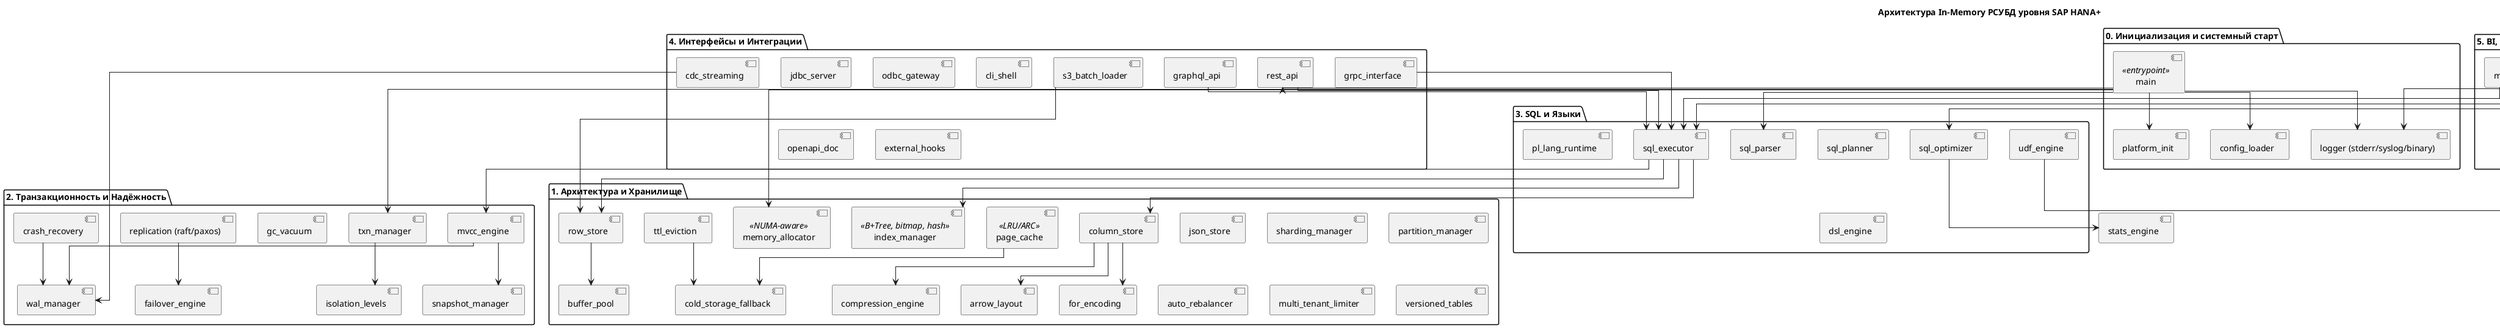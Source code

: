 @startuml
title Архитектура In-Memory РСУБД уровня SAP HANA+

' Настройка отображения
skinparam rectangle {
  StereotypeFontColor black
  StereotypeFontSize 11
}
skinparam shadowing false
skinparam linetype ortho
hide empty members

' Пакеты по блокам
package "0. Инициализация и системный старт" {
  [main] <<entrypoint>>
  [config_loader]
  [logger (stderr/syslog/binary)]
  [platform_init]
}

package "1. Архитектура и Хранилище" {
  [memory_allocator] <<NUMA-aware>>
  [page_cache] <<LRU/ARC>>
  [column_store]
  [row_store]
  [json_store]
  [sharding_manager]
  [partition_manager]
  [auto_rebalancer]
  [compression_engine]
  [index_manager] <<B+Tree, bitmap, hash>>
  [ttl_eviction]
  [cold_storage_fallback]
  [buffer_pool]
  [arrow_layout]
  [for_encoding]
  [multi_tenant_limiter]
  [versioned_tables]
}

package "2. Транзакционность и Надёжность" {
  [mvcc_engine]
  [snapshot_manager]
  [wal_manager]
  [txn_manager]
  [gc_vacuum]
  [isolation_levels]
  [failover_engine]
  [replication (raft/paxos)]
  [crash_recovery]
}

package "3. SQL и Языки" {
  [sql_parser]
  [sql_planner]
  [sql_optimizer]
  [sql_executor]
  [udf_engine]
  [pl_lang_runtime]
  [dsl_engine]
}

package "4. Интерфейсы и Интеграции" {
  [jdbc_server]
  [odbc_gateway]
  [rest_api]
  [graphql_api]
  [grpc_interface]
  [cli_shell]
  [openapi_doc]
  [cdc_streaming]
  [s3_batch_loader]
  [external_hooks]
}

package "5. BI, ML, OLAP" {
  [materialized_views]
  [adaptive_aggregates]
  [time_series_engine]
  [ml_runtime (ONNX/Tensorflow)]
  [analytics_functions]
  [htap_manager]
}

package "6. Безопасность" {
  [rbac_abac_engine]
  [row_col_security]
  [tls_mtls_jwt]
  [audit_logger]
  [access_policies]
  [sql_injection_guard]
}

package "7. Observability и DevOps" {
  [prometheus_exporter]
  [opentelemetry_tracer]
  [flamegraph_profiler]
  [structured_logger]
  [fuzzer_engine]
  [ci_cd_runner]
  [schema_evolver]
}

package "8. Производительность" {
  [vectorized_executor]
  [adaptive_joins]
  [plan_cache]
  [runtime_optimizer]
  [streaming_aggregator]
  [arrow_executor]
  [instant_snapshot]
}

package "9. Расширяемость" {
  [udf_sandbox]
  [plugin_loader]
  [sql_wire_protocol]
  [json_api]
  [dsl_task_scheduler]
}

package "10. Тестируемость" {
  [unit_test_engine]
  [integration_test_harness]
  [stress_test_runner]
  [mutation_coverage]
}

' Связи между подсистемами (упрощённо, по основным зависимостям)
[main] --> [config_loader]
[main] --> [logger (stderr/syslog/binary)]
[main] --> [platform_init]

[main] --> [memory_allocator]
[main] --> [txn_manager]
[main] --> [sql_parser]
[main] --> [rest_api]

[sql_executor] --> [mvcc_engine]
[sql_executor] --> [row_store]
[sql_executor] --> [column_store]
[sql_executor] --> [index_manager]
[sql_optimizer] --> [stats_engine]

[mvcc_engine] --> [snapshot_manager]
[mvcc_engine] --> [wal_manager]
[txn_manager] --> [isolation_levels]

[row_store] --> [buffer_pool]
[column_store] --> [compression_engine]
[column_store] --> [for_encoding]
[column_store] --> [arrow_layout]

[page_cache] --> [cold_storage_fallback]
[ttl_eviction] --> [cold_storage_fallback]

[replication (raft/paxos)] --> [failover_engine]
[crash_recovery] --> [wal_manager]

[rest_api] --> [sql_executor]
[graphql_api] --> [sql_executor]
[grpc_interface] --> [sql_executor]

[s3_batch_loader] --> [row_store]
[cdc_streaming] --> [wal_manager]

[ml_runtime (ONNX/Tensorflow)] --> [sql_executor]
[materialized_views] --> [sql_optimizer]

[udf_engine] --> [plugin_loader]
[plugin_loader] --> [udf_sandbox]

[opentelemetry_tracer] --> [sql_executor]
[flamegraph_profiler] --> [vectorized_executor]
[structured_logger] --> [logger (stderr/syslog/binary)]

@enduml
